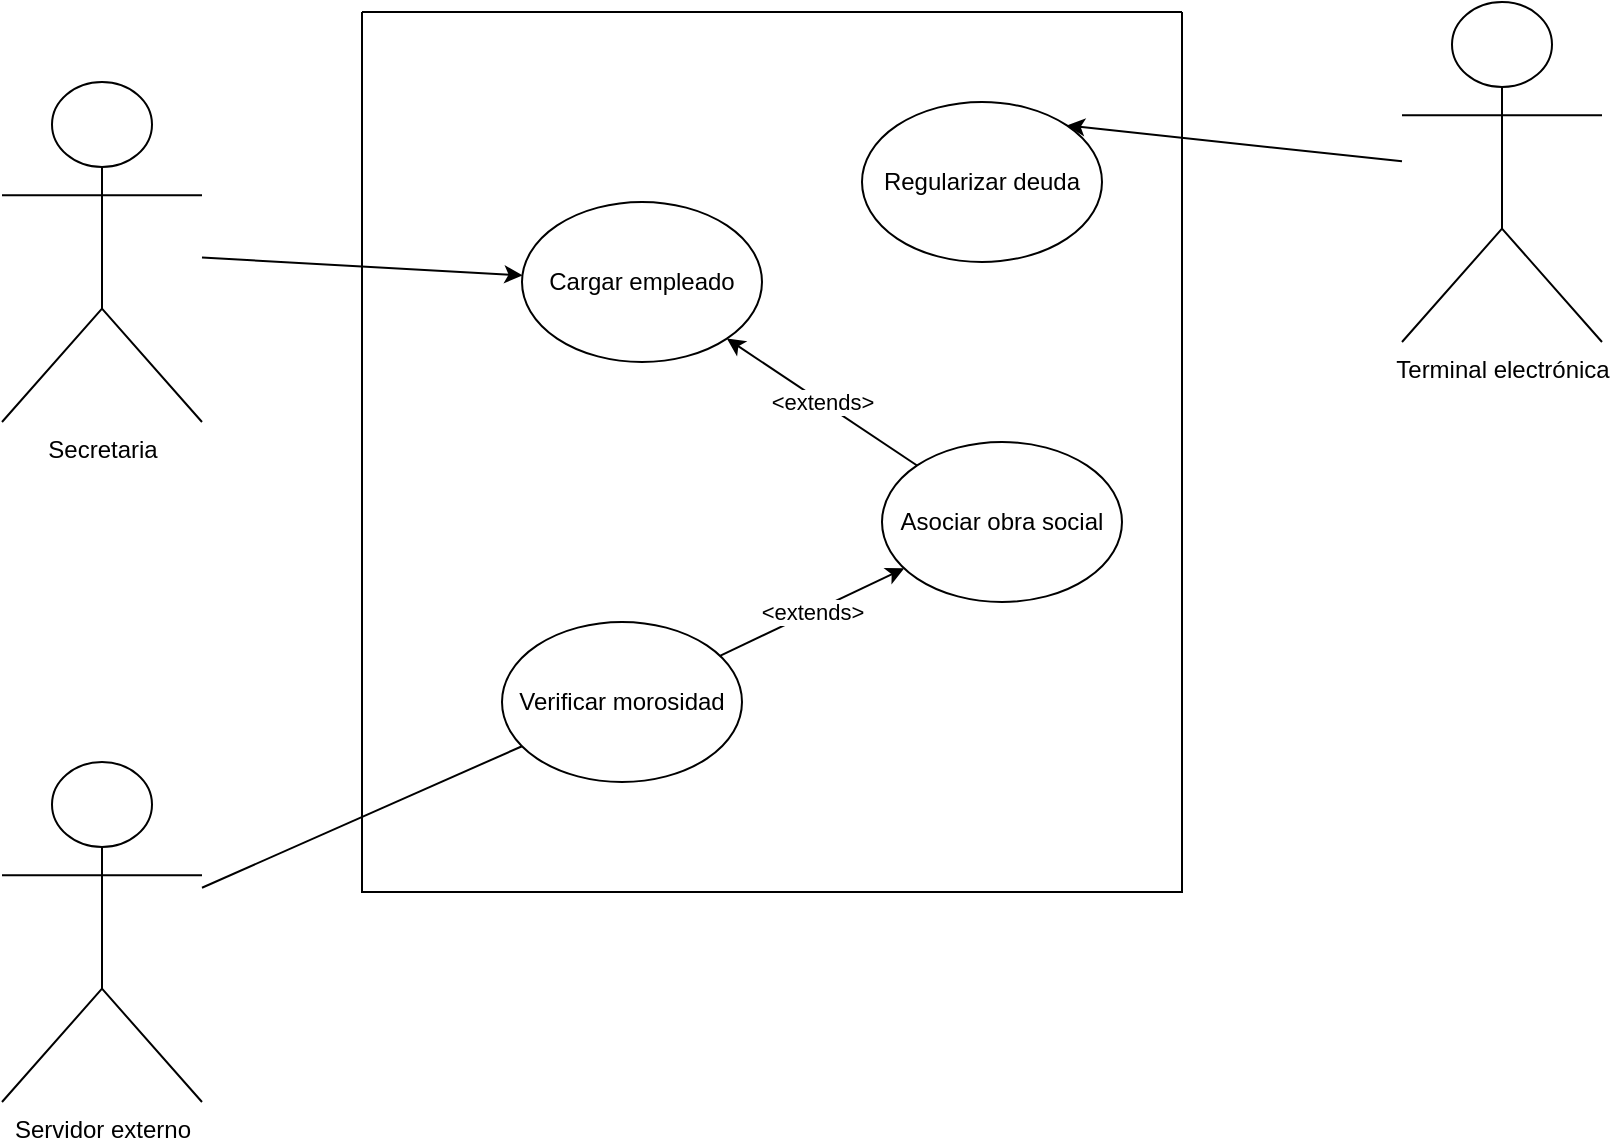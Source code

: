<mxfile version="20.3.2" type="github">
  <diagram id="MzfzfVoA6IAeOa_VuieN" name="Página-1">
    <mxGraphModel dx="1146" dy="526" grid="1" gridSize="10" guides="1" tooltips="1" connect="1" arrows="1" fold="1" page="1" pageScale="1" pageWidth="827" pageHeight="1169" math="0" shadow="0">
      <root>
        <mxCell id="0" />
        <mxCell id="1" parent="0" />
        <mxCell id="05XHDUtELIQLU3HmEuYF-1" value="" style="swimlane;startSize=0;" vertex="1" parent="1">
          <mxGeometry x="180" y="145" width="410" height="440" as="geometry" />
        </mxCell>
        <mxCell id="05XHDUtELIQLU3HmEuYF-5" value="Regularizar deuda" style="ellipse;whiteSpace=wrap;html=1;" vertex="1" parent="05XHDUtELIQLU3HmEuYF-1">
          <mxGeometry x="250" y="45" width="120" height="80" as="geometry" />
        </mxCell>
        <mxCell id="05XHDUtELIQLU3HmEuYF-6" value="Verificar morosidad" style="ellipse;whiteSpace=wrap;html=1;" vertex="1" parent="05XHDUtELIQLU3HmEuYF-1">
          <mxGeometry x="70" y="305" width="120" height="80" as="geometry" />
        </mxCell>
        <mxCell id="05XHDUtELIQLU3HmEuYF-7" value="Cargar empleado" style="ellipse;whiteSpace=wrap;html=1;" vertex="1" parent="05XHDUtELIQLU3HmEuYF-1">
          <mxGeometry x="80" y="95" width="120" height="80" as="geometry" />
        </mxCell>
        <mxCell id="05XHDUtELIQLU3HmEuYF-14" value="Asociar obra social" style="ellipse;whiteSpace=wrap;html=1;" vertex="1" parent="05XHDUtELIQLU3HmEuYF-1">
          <mxGeometry x="260" y="215" width="120" height="80" as="geometry" />
        </mxCell>
        <mxCell id="05XHDUtELIQLU3HmEuYF-15" value="" style="endArrow=classic;html=1;rounded=0;" edge="1" parent="05XHDUtELIQLU3HmEuYF-1" source="05XHDUtELIQLU3HmEuYF-14" target="05XHDUtELIQLU3HmEuYF-7">
          <mxGeometry relative="1" as="geometry">
            <mxPoint x="200" y="295" as="sourcePoint" />
            <mxPoint x="300" y="295" as="targetPoint" />
          </mxGeometry>
        </mxCell>
        <mxCell id="05XHDUtELIQLU3HmEuYF-16" value="&amp;lt;extends&amp;gt;" style="edgeLabel;resizable=0;html=1;align=center;verticalAlign=middle;" connectable="0" vertex="1" parent="05XHDUtELIQLU3HmEuYF-15">
          <mxGeometry relative="1" as="geometry" />
        </mxCell>
        <mxCell id="05XHDUtELIQLU3HmEuYF-18" value="" style="endArrow=classic;html=1;rounded=0;" edge="1" parent="05XHDUtELIQLU3HmEuYF-1" source="05XHDUtELIQLU3HmEuYF-6" target="05XHDUtELIQLU3HmEuYF-14">
          <mxGeometry relative="1" as="geometry">
            <mxPoint x="459.975" y="232.086" as="sourcePoint" />
            <mxPoint x="379.923" y="267.812" as="targetPoint" />
          </mxGeometry>
        </mxCell>
        <mxCell id="05XHDUtELIQLU3HmEuYF-19" value="&amp;lt;extends&amp;gt;" style="edgeLabel;resizable=0;html=1;align=center;verticalAlign=middle;" connectable="0" vertex="1" parent="05XHDUtELIQLU3HmEuYF-18">
          <mxGeometry relative="1" as="geometry" />
        </mxCell>
        <mxCell id="05XHDUtELIQLU3HmEuYF-3" value="Secretaria" style="shape=umlActor;verticalLabelPosition=bottom;verticalAlign=top;html=1;outlineConnect=0;" vertex="1" parent="1">
          <mxGeometry y="180" width="100" height="170" as="geometry" />
        </mxCell>
        <mxCell id="05XHDUtELIQLU3HmEuYF-4" value="Terminal electrónica" style="shape=umlActor;verticalLabelPosition=bottom;verticalAlign=top;html=1;outlineConnect=0;" vertex="1" parent="1">
          <mxGeometry x="700" y="140" width="100" height="170" as="geometry" />
        </mxCell>
        <mxCell id="05XHDUtELIQLU3HmEuYF-8" value="Servidor externo" style="shape=umlActor;verticalLabelPosition=bottom;verticalAlign=top;html=1;outlineConnect=0;" vertex="1" parent="1">
          <mxGeometry y="520" width="100" height="170" as="geometry" />
        </mxCell>
        <mxCell id="05XHDUtELIQLU3HmEuYF-9" value="" style="endArrow=classic;html=1;rounded=0;" edge="1" parent="1" source="05XHDUtELIQLU3HmEuYF-3" target="05XHDUtELIQLU3HmEuYF-7">
          <mxGeometry width="50" height="50" relative="1" as="geometry">
            <mxPoint x="390" y="420" as="sourcePoint" />
            <mxPoint x="440" y="370" as="targetPoint" />
          </mxGeometry>
        </mxCell>
        <mxCell id="05XHDUtELIQLU3HmEuYF-12" value="" style="endArrow=none;html=1;rounded=0;" edge="1" parent="1" source="05XHDUtELIQLU3HmEuYF-8" target="05XHDUtELIQLU3HmEuYF-6">
          <mxGeometry width="50" height="50" relative="1" as="geometry">
            <mxPoint x="410" y="470" as="sourcePoint" />
            <mxPoint x="460" y="420" as="targetPoint" />
          </mxGeometry>
        </mxCell>
        <mxCell id="05XHDUtELIQLU3HmEuYF-13" value="" style="endArrow=classic;html=1;rounded=0;entryX=1;entryY=0;entryDx=0;entryDy=0;" edge="1" parent="1" source="05XHDUtELIQLU3HmEuYF-4" target="05XHDUtELIQLU3HmEuYF-5">
          <mxGeometry width="50" height="50" relative="1" as="geometry">
            <mxPoint x="410" y="470" as="sourcePoint" />
            <mxPoint x="460" y="420" as="targetPoint" />
          </mxGeometry>
        </mxCell>
      </root>
    </mxGraphModel>
  </diagram>
</mxfile>
